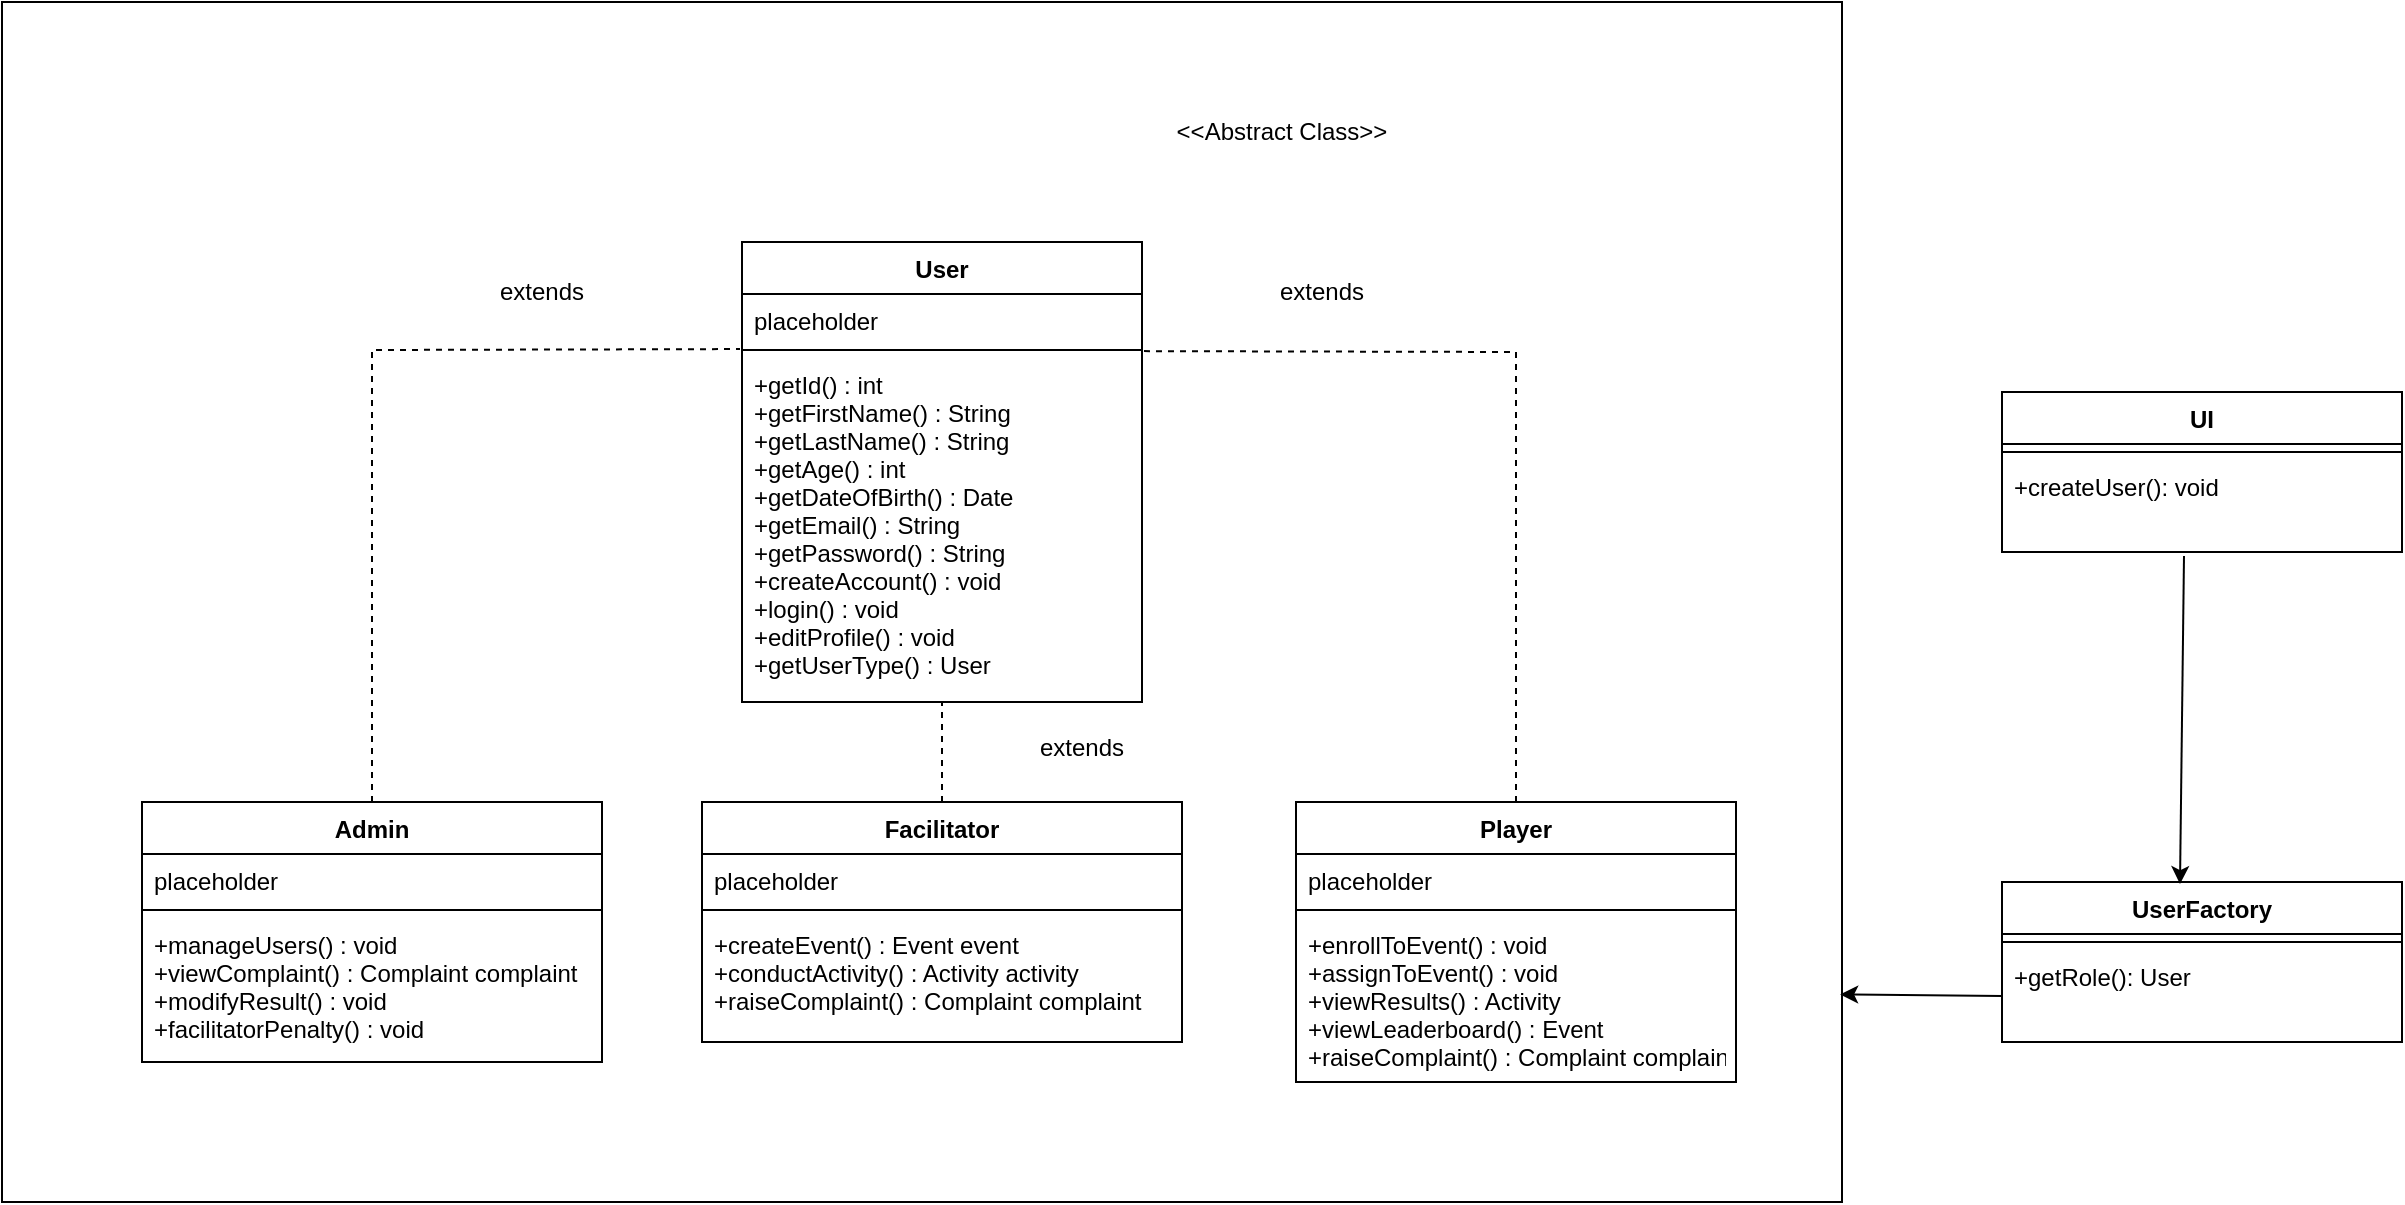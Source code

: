 <mxfile version="15.9.6" type="device"><diagram id="jP9I64eQ7YjozQJM0yK1" name="Page-1"><mxGraphModel dx="2249" dy="762" grid="1" gridSize="10" guides="1" tooltips="1" connect="1" arrows="1" fold="1" page="1" pageScale="1" pageWidth="827" pageHeight="1169" math="0" shadow="0"><root><mxCell id="0"/><mxCell id="1" parent="0"/><mxCell id="OCyua6n7wEqX7qH6fOjw-1" value="" style="rounded=0;whiteSpace=wrap;html=1;" vertex="1" parent="1"><mxGeometry x="-40" y="40" width="920" height="600" as="geometry"/></mxCell><mxCell id="1lnAroFrO3C5pvODk25N-2" value="User" style="swimlane;fontStyle=1;align=center;verticalAlign=top;childLayout=stackLayout;horizontal=1;startSize=26;horizontalStack=0;resizeParent=1;resizeParentMax=0;resizeLast=0;collapsible=1;marginBottom=0;" parent="1" vertex="1"><mxGeometry x="330" y="160" width="200" height="230" as="geometry"><mxRectangle x="80" y="80" width="60" height="26" as="alternateBounds"/></mxGeometry></mxCell><mxCell id="1lnAroFrO3C5pvODk25N-3" value="placeholder" style="text;strokeColor=none;fillColor=none;align=left;verticalAlign=top;spacingLeft=4;spacingRight=4;overflow=hidden;rotatable=0;points=[[0,0.5],[1,0.5]];portConstraint=eastwest;" parent="1lnAroFrO3C5pvODk25N-2" vertex="1"><mxGeometry y="26" width="200" height="24" as="geometry"/></mxCell><mxCell id="1lnAroFrO3C5pvODk25N-4" value="" style="line;strokeWidth=1;fillColor=none;align=left;verticalAlign=middle;spacingTop=-1;spacingLeft=3;spacingRight=3;rotatable=0;labelPosition=right;points=[];portConstraint=eastwest;" parent="1lnAroFrO3C5pvODk25N-2" vertex="1"><mxGeometry y="50" width="200" height="8" as="geometry"/></mxCell><mxCell id="1lnAroFrO3C5pvODk25N-5" value="+getId() : int&#10;+getFirstName() : String&#10;+getLastName() : String&#10;+getAge() : int&#10;+getDateOfBirth() : Date&#10;+getEmail() : String&#10;+getPassword() : String&#10;+createAccount() : void&#10;+login() : void&#10;+editProfile() : void&#10;+getUserType() : User" style="text;strokeColor=none;fillColor=none;align=left;verticalAlign=top;spacingLeft=4;spacingRight=4;overflow=hidden;rotatable=0;points=[[0,0.5],[1,0.5]];portConstraint=eastwest;" parent="1lnAroFrO3C5pvODk25N-2" vertex="1"><mxGeometry y="58" width="200" height="172" as="geometry"/></mxCell><mxCell id="1lnAroFrO3C5pvODk25N-6" value="Admin" style="swimlane;fontStyle=1;align=center;verticalAlign=top;childLayout=stackLayout;horizontal=1;startSize=26;horizontalStack=0;resizeParent=1;resizeParentMax=0;resizeLast=0;collapsible=1;marginBottom=0;" parent="1" vertex="1"><mxGeometry x="30" y="440" width="230" height="130" as="geometry"><mxRectangle x="80" y="80" width="60" height="26" as="alternateBounds"/></mxGeometry></mxCell><mxCell id="1lnAroFrO3C5pvODk25N-7" value="placeholder" style="text;strokeColor=none;fillColor=none;align=left;verticalAlign=top;spacingLeft=4;spacingRight=4;overflow=hidden;rotatable=0;points=[[0,0.5],[1,0.5]];portConstraint=eastwest;" parent="1lnAroFrO3C5pvODk25N-6" vertex="1"><mxGeometry y="26" width="230" height="24" as="geometry"/></mxCell><mxCell id="1lnAroFrO3C5pvODk25N-8" value="" style="line;strokeWidth=1;fillColor=none;align=left;verticalAlign=middle;spacingTop=-1;spacingLeft=3;spacingRight=3;rotatable=0;labelPosition=right;points=[];portConstraint=eastwest;" parent="1lnAroFrO3C5pvODk25N-6" vertex="1"><mxGeometry y="50" width="230" height="8" as="geometry"/></mxCell><mxCell id="1lnAroFrO3C5pvODk25N-9" value="+manageUsers() : void&#10;+viewComplaint() : Complaint complaint&#10;+modifyResult() : void&#10;+facilitatorPenalty() : void" style="text;strokeColor=none;fillColor=none;align=left;verticalAlign=top;spacingLeft=4;spacingRight=4;overflow=hidden;rotatable=0;points=[[0,0.5],[1,0.5]];portConstraint=eastwest;" parent="1lnAroFrO3C5pvODk25N-6" vertex="1"><mxGeometry y="58" width="230" height="72" as="geometry"/></mxCell><mxCell id="1lnAroFrO3C5pvODk25N-12" value="Facilitator" style="swimlane;fontStyle=1;align=center;verticalAlign=top;childLayout=stackLayout;horizontal=1;startSize=26;horizontalStack=0;resizeParent=1;resizeParentMax=0;resizeLast=0;collapsible=1;marginBottom=0;" parent="1" vertex="1"><mxGeometry x="310" y="440" width="240" height="120" as="geometry"><mxRectangle x="80" y="80" width="60" height="26" as="alternateBounds"/></mxGeometry></mxCell><mxCell id="1lnAroFrO3C5pvODk25N-13" value="placeholder" style="text;strokeColor=none;fillColor=none;align=left;verticalAlign=top;spacingLeft=4;spacingRight=4;overflow=hidden;rotatable=0;points=[[0,0.5],[1,0.5]];portConstraint=eastwest;" parent="1lnAroFrO3C5pvODk25N-12" vertex="1"><mxGeometry y="26" width="240" height="24" as="geometry"/></mxCell><mxCell id="1lnAroFrO3C5pvODk25N-14" value="" style="line;strokeWidth=1;fillColor=none;align=left;verticalAlign=middle;spacingTop=-1;spacingLeft=3;spacingRight=3;rotatable=0;labelPosition=right;points=[];portConstraint=eastwest;" parent="1lnAroFrO3C5pvODk25N-12" vertex="1"><mxGeometry y="50" width="240" height="8" as="geometry"/></mxCell><mxCell id="1lnAroFrO3C5pvODk25N-15" value="+createEvent() : Event event&#10;+conductActivity() : Activity activity&#10;+raiseComplaint() : Complaint complaint" style="text;strokeColor=none;fillColor=none;align=left;verticalAlign=top;spacingLeft=4;spacingRight=4;overflow=hidden;rotatable=0;points=[[0,0.5],[1,0.5]];portConstraint=eastwest;" parent="1lnAroFrO3C5pvODk25N-12" vertex="1"><mxGeometry y="58" width="240" height="62" as="geometry"/></mxCell><mxCell id="1lnAroFrO3C5pvODk25N-19" value="Player" style="swimlane;fontStyle=1;align=center;verticalAlign=top;childLayout=stackLayout;horizontal=1;startSize=26;horizontalStack=0;resizeParent=1;resizeParentMax=0;resizeLast=0;collapsible=1;marginBottom=0;" parent="1" vertex="1"><mxGeometry x="607" y="440" width="220" height="140" as="geometry"><mxRectangle x="80" y="80" width="60" height="26" as="alternateBounds"/></mxGeometry></mxCell><mxCell id="1lnAroFrO3C5pvODk25N-20" value="placeholder" style="text;strokeColor=none;fillColor=none;align=left;verticalAlign=top;spacingLeft=4;spacingRight=4;overflow=hidden;rotatable=0;points=[[0,0.5],[1,0.5]];portConstraint=eastwest;" parent="1lnAroFrO3C5pvODk25N-19" vertex="1"><mxGeometry y="26" width="220" height="24" as="geometry"/></mxCell><mxCell id="1lnAroFrO3C5pvODk25N-21" value="" style="line;strokeWidth=1;fillColor=none;align=left;verticalAlign=middle;spacingTop=-1;spacingLeft=3;spacingRight=3;rotatable=0;labelPosition=right;points=[];portConstraint=eastwest;" parent="1lnAroFrO3C5pvODk25N-19" vertex="1"><mxGeometry y="50" width="220" height="8" as="geometry"/></mxCell><mxCell id="1lnAroFrO3C5pvODk25N-22" value="+enrollToEvent() : void&#10;+assignToEvent() : void&#10;+viewResults() : Activity&#10;+viewLeaderboard() : Event&#10;+raiseComplaint() : Complaint complaint" style="text;strokeColor=none;fillColor=none;align=left;verticalAlign=top;spacingLeft=4;spacingRight=4;overflow=hidden;rotatable=0;points=[[0,0.5],[1,0.5]];portConstraint=eastwest;" parent="1lnAroFrO3C5pvODk25N-19" vertex="1"><mxGeometry y="58" width="220" height="82" as="geometry"/></mxCell><mxCell id="1lnAroFrO3C5pvODk25N-24" value="" style="endArrow=none;dashed=1;html=1;rounded=0;exitX=0.5;exitY=0;exitDx=0;exitDy=0;entryX=1.005;entryY=-0.02;entryDx=0;entryDy=0;entryPerimeter=0;" parent="1" source="1lnAroFrO3C5pvODk25N-19" target="1lnAroFrO3C5pvODk25N-5" edge="1"><mxGeometry width="50" height="50" relative="1" as="geometry"><mxPoint x="720" y="400" as="sourcePoint"/><mxPoint x="550" y="220" as="targetPoint"/><Array as="points"><mxPoint x="717" y="215"/></Array></mxGeometry></mxCell><mxCell id="1lnAroFrO3C5pvODk25N-25" value="" style="endArrow=none;dashed=1;html=1;rounded=0;exitX=0.5;exitY=0;exitDx=0;exitDy=0;entryX=-0.005;entryY=-0.026;entryDx=0;entryDy=0;entryPerimeter=0;" parent="1" source="1lnAroFrO3C5pvODk25N-6" target="1lnAroFrO3C5pvODk25N-5" edge="1"><mxGeometry width="50" height="50" relative="1" as="geometry"><mxPoint x="170" y="300" as="sourcePoint"/><mxPoint x="310" y="213" as="targetPoint"/><Array as="points"><mxPoint x="145" y="214"/></Array></mxGeometry></mxCell><mxCell id="1lnAroFrO3C5pvODk25N-26" value="" style="endArrow=none;dashed=1;html=1;rounded=0;exitX=0.5;exitY=0;exitDx=0;exitDy=0;entryX=0.5;entryY=1;entryDx=0;entryDy=0;entryPerimeter=0;" parent="1" source="1lnAroFrO3C5pvODk25N-12" target="1lnAroFrO3C5pvODk25N-5" edge="1"><mxGeometry width="50" height="50" relative="1" as="geometry"><mxPoint x="390" y="500" as="sourcePoint"/><mxPoint x="420" y="360" as="targetPoint"/></mxGeometry></mxCell><mxCell id="OCyua6n7wEqX7qH6fOjw-2" value="&amp;lt;&amp;lt;Abstract Class&amp;gt;&amp;gt;" style="text;html=1;strokeColor=none;fillColor=none;align=center;verticalAlign=middle;whiteSpace=wrap;rounded=0;" vertex="1" parent="1"><mxGeometry x="540" y="90" width="120" height="30" as="geometry"/></mxCell><mxCell id="OCyua6n7wEqX7qH6fOjw-3" value="extends" style="text;html=1;strokeColor=none;fillColor=none;align=center;verticalAlign=middle;whiteSpace=wrap;rounded=0;" vertex="1" parent="1"><mxGeometry x="560" y="170" width="120" height="30" as="geometry"/></mxCell><mxCell id="OCyua6n7wEqX7qH6fOjw-4" value="extends" style="text;html=1;strokeColor=none;fillColor=none;align=center;verticalAlign=middle;whiteSpace=wrap;rounded=0;" vertex="1" parent="1"><mxGeometry x="170" y="170" width="120" height="30" as="geometry"/></mxCell><mxCell id="OCyua6n7wEqX7qH6fOjw-5" value="extends" style="text;html=1;strokeColor=none;fillColor=none;align=center;verticalAlign=middle;whiteSpace=wrap;rounded=0;" vertex="1" parent="1"><mxGeometry x="440" y="398" width="120" height="30" as="geometry"/></mxCell><mxCell id="OCyua6n7wEqX7qH6fOjw-6" value="UserFactory" style="swimlane;fontStyle=1;align=center;verticalAlign=top;childLayout=stackLayout;horizontal=1;startSize=26;horizontalStack=0;resizeParent=1;resizeParentMax=0;resizeLast=0;collapsible=1;marginBottom=0;" vertex="1" parent="1"><mxGeometry x="960" y="480" width="200" height="80" as="geometry"><mxRectangle x="80" y="80" width="60" height="26" as="alternateBounds"/></mxGeometry></mxCell><mxCell id="OCyua6n7wEqX7qH6fOjw-8" value="" style="line;strokeWidth=1;fillColor=none;align=left;verticalAlign=middle;spacingTop=-1;spacingLeft=3;spacingRight=3;rotatable=0;labelPosition=right;points=[];portConstraint=eastwest;" vertex="1" parent="OCyua6n7wEqX7qH6fOjw-6"><mxGeometry y="26" width="200" height="8" as="geometry"/></mxCell><mxCell id="OCyua6n7wEqX7qH6fOjw-9" value="+getRole(): User" style="text;strokeColor=none;fillColor=none;align=left;verticalAlign=top;spacingLeft=4;spacingRight=4;overflow=hidden;rotatable=0;points=[[0,0.5],[1,0.5]];portConstraint=eastwest;" vertex="1" parent="OCyua6n7wEqX7qH6fOjw-6"><mxGeometry y="34" width="200" height="46" as="geometry"/></mxCell><mxCell id="OCyua6n7wEqX7qH6fOjw-10" value="" style="endArrow=classic;html=1;rounded=0;exitX=0;exitY=0.5;exitDx=0;exitDy=0;entryX=0.999;entryY=0.827;entryDx=0;entryDy=0;entryPerimeter=0;" edge="1" parent="1" source="OCyua6n7wEqX7qH6fOjw-9" target="OCyua6n7wEqX7qH6fOjw-1"><mxGeometry width="50" height="50" relative="1" as="geometry"><mxPoint x="970" y="398" as="sourcePoint"/><mxPoint x="1020" y="348" as="targetPoint"/></mxGeometry></mxCell><mxCell id="OCyua6n7wEqX7qH6fOjw-11" value="UI" style="swimlane;fontStyle=1;align=center;verticalAlign=top;childLayout=stackLayout;horizontal=1;startSize=26;horizontalStack=0;resizeParent=1;resizeParentMax=0;resizeLast=0;collapsible=1;marginBottom=0;" vertex="1" parent="1"><mxGeometry x="960" y="235" width="200" height="80" as="geometry"><mxRectangle x="80" y="80" width="60" height="26" as="alternateBounds"/></mxGeometry></mxCell><mxCell id="OCyua6n7wEqX7qH6fOjw-12" value="" style="line;strokeWidth=1;fillColor=none;align=left;verticalAlign=middle;spacingTop=-1;spacingLeft=3;spacingRight=3;rotatable=0;labelPosition=right;points=[];portConstraint=eastwest;" vertex="1" parent="OCyua6n7wEqX7qH6fOjw-11"><mxGeometry y="26" width="200" height="8" as="geometry"/></mxCell><mxCell id="OCyua6n7wEqX7qH6fOjw-13" value="+createUser(): void" style="text;strokeColor=none;fillColor=none;align=left;verticalAlign=top;spacingLeft=4;spacingRight=4;overflow=hidden;rotatable=0;points=[[0,0.5],[1,0.5]];portConstraint=eastwest;" vertex="1" parent="OCyua6n7wEqX7qH6fOjw-11"><mxGeometry y="34" width="200" height="46" as="geometry"/></mxCell><mxCell id="OCyua6n7wEqX7qH6fOjw-14" value="" style="endArrow=classic;html=1;rounded=0;exitX=0.455;exitY=1.043;exitDx=0;exitDy=0;entryX=0.445;entryY=0.013;entryDx=0;entryDy=0;entryPerimeter=0;exitPerimeter=0;" edge="1" parent="1" source="OCyua6n7wEqX7qH6fOjw-13" target="OCyua6n7wEqX7qH6fOjw-6"><mxGeometry width="50" height="50" relative="1" as="geometry"><mxPoint x="1080.92" y="390.8" as="sourcePoint"/><mxPoint x="1000.0" y="390.0" as="targetPoint"/></mxGeometry></mxCell></root></mxGraphModel></diagram></mxfile>